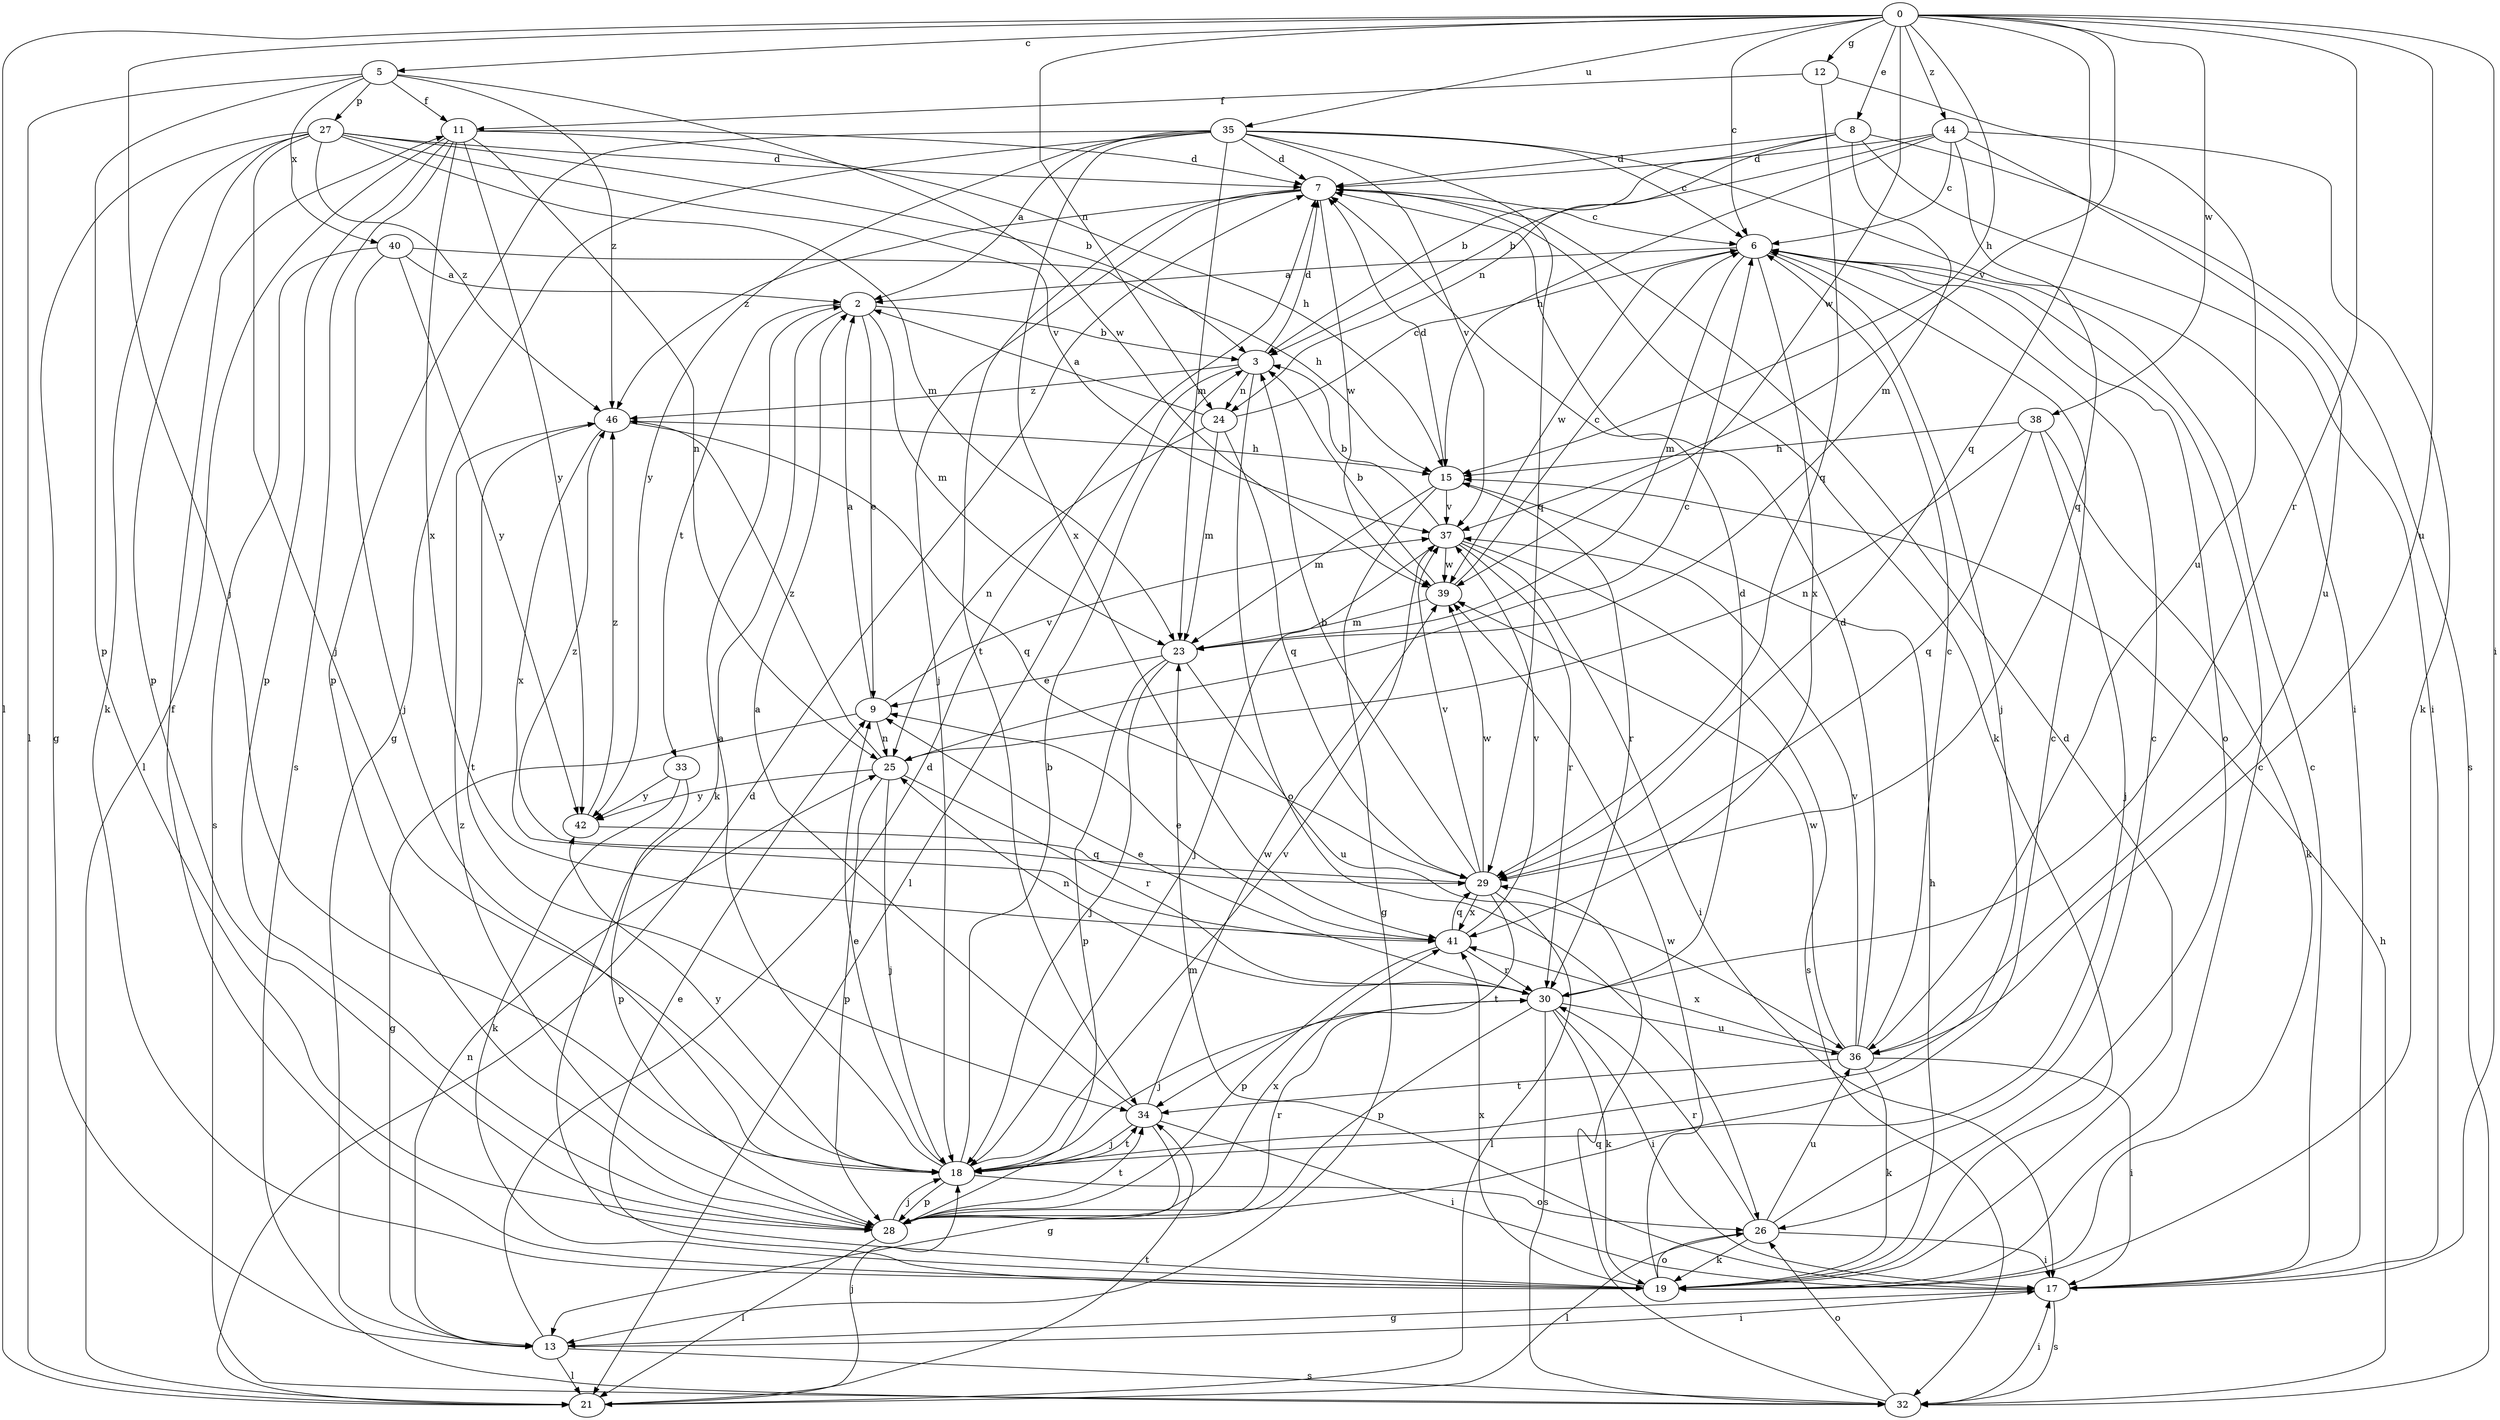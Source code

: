 strict digraph  {
0;
2;
3;
5;
6;
7;
8;
9;
11;
12;
13;
15;
17;
18;
19;
21;
23;
24;
25;
26;
27;
28;
29;
30;
32;
33;
34;
35;
36;
37;
38;
39;
40;
41;
42;
44;
46;
0 -> 5  [label=c];
0 -> 6  [label=c];
0 -> 8  [label=e];
0 -> 12  [label=g];
0 -> 15  [label=h];
0 -> 17  [label=i];
0 -> 18  [label=j];
0 -> 21  [label=l];
0 -> 24  [label=n];
0 -> 29  [label=q];
0 -> 30  [label=r];
0 -> 35  [label=u];
0 -> 36  [label=u];
0 -> 37  [label=v];
0 -> 38  [label=w];
0 -> 39  [label=w];
0 -> 44  [label=z];
2 -> 3  [label=b];
2 -> 9  [label=e];
2 -> 19  [label=k];
2 -> 23  [label=m];
2 -> 33  [label=t];
3 -> 7  [label=d];
3 -> 21  [label=l];
3 -> 24  [label=n];
3 -> 26  [label=o];
3 -> 46  [label=z];
5 -> 11  [label=f];
5 -> 21  [label=l];
5 -> 27  [label=p];
5 -> 28  [label=p];
5 -> 39  [label=w];
5 -> 40  [label=x];
5 -> 46  [label=z];
6 -> 2  [label=a];
6 -> 18  [label=j];
6 -> 23  [label=m];
6 -> 26  [label=o];
6 -> 39  [label=w];
6 -> 41  [label=x];
7 -> 6  [label=c];
7 -> 18  [label=j];
7 -> 19  [label=k];
7 -> 34  [label=t];
7 -> 39  [label=w];
7 -> 46  [label=z];
8 -> 3  [label=b];
8 -> 7  [label=d];
8 -> 17  [label=i];
8 -> 23  [label=m];
8 -> 24  [label=n];
8 -> 32  [label=s];
9 -> 2  [label=a];
9 -> 13  [label=g];
9 -> 25  [label=n];
9 -> 37  [label=v];
11 -> 7  [label=d];
11 -> 15  [label=h];
11 -> 21  [label=l];
11 -> 25  [label=n];
11 -> 28  [label=p];
11 -> 32  [label=s];
11 -> 41  [label=x];
11 -> 42  [label=y];
12 -> 11  [label=f];
12 -> 29  [label=q];
12 -> 36  [label=u];
13 -> 7  [label=d];
13 -> 17  [label=i];
13 -> 21  [label=l];
13 -> 25  [label=n];
13 -> 32  [label=s];
15 -> 7  [label=d];
15 -> 13  [label=g];
15 -> 23  [label=m];
15 -> 30  [label=r];
15 -> 37  [label=v];
17 -> 6  [label=c];
17 -> 13  [label=g];
17 -> 23  [label=m];
17 -> 32  [label=s];
18 -> 2  [label=a];
18 -> 3  [label=b];
18 -> 9  [label=e];
18 -> 26  [label=o];
18 -> 28  [label=p];
18 -> 34  [label=t];
18 -> 37  [label=v];
18 -> 42  [label=y];
19 -> 6  [label=c];
19 -> 7  [label=d];
19 -> 9  [label=e];
19 -> 11  [label=f];
19 -> 15  [label=h];
19 -> 26  [label=o];
19 -> 39  [label=w];
19 -> 41  [label=x];
21 -> 7  [label=d];
21 -> 18  [label=j];
21 -> 34  [label=t];
23 -> 9  [label=e];
23 -> 18  [label=j];
23 -> 28  [label=p];
23 -> 36  [label=u];
24 -> 2  [label=a];
24 -> 6  [label=c];
24 -> 23  [label=m];
24 -> 25  [label=n];
24 -> 29  [label=q];
25 -> 6  [label=c];
25 -> 18  [label=j];
25 -> 28  [label=p];
25 -> 30  [label=r];
25 -> 42  [label=y];
25 -> 46  [label=z];
26 -> 6  [label=c];
26 -> 17  [label=i];
26 -> 19  [label=k];
26 -> 21  [label=l];
26 -> 30  [label=r];
26 -> 36  [label=u];
27 -> 3  [label=b];
27 -> 7  [label=d];
27 -> 13  [label=g];
27 -> 18  [label=j];
27 -> 19  [label=k];
27 -> 23  [label=m];
27 -> 28  [label=p];
27 -> 37  [label=v];
27 -> 46  [label=z];
28 -> 6  [label=c];
28 -> 18  [label=j];
28 -> 21  [label=l];
28 -> 30  [label=r];
28 -> 34  [label=t];
28 -> 41  [label=x];
28 -> 46  [label=z];
29 -> 3  [label=b];
29 -> 21  [label=l];
29 -> 34  [label=t];
29 -> 37  [label=v];
29 -> 39  [label=w];
29 -> 41  [label=x];
29 -> 46  [label=z];
30 -> 7  [label=d];
30 -> 9  [label=e];
30 -> 17  [label=i];
30 -> 18  [label=j];
30 -> 19  [label=k];
30 -> 25  [label=n];
30 -> 28  [label=p];
30 -> 32  [label=s];
30 -> 36  [label=u];
32 -> 15  [label=h];
32 -> 17  [label=i];
32 -> 26  [label=o];
32 -> 29  [label=q];
33 -> 19  [label=k];
33 -> 28  [label=p];
33 -> 42  [label=y];
34 -> 2  [label=a];
34 -> 13  [label=g];
34 -> 17  [label=i];
34 -> 18  [label=j];
34 -> 39  [label=w];
35 -> 2  [label=a];
35 -> 6  [label=c];
35 -> 7  [label=d];
35 -> 13  [label=g];
35 -> 17  [label=i];
35 -> 23  [label=m];
35 -> 28  [label=p];
35 -> 29  [label=q];
35 -> 37  [label=v];
35 -> 41  [label=x];
35 -> 42  [label=y];
36 -> 6  [label=c];
36 -> 7  [label=d];
36 -> 17  [label=i];
36 -> 19  [label=k];
36 -> 34  [label=t];
36 -> 37  [label=v];
36 -> 39  [label=w];
36 -> 41  [label=x];
37 -> 3  [label=b];
37 -> 17  [label=i];
37 -> 18  [label=j];
37 -> 30  [label=r];
37 -> 32  [label=s];
37 -> 39  [label=w];
38 -> 15  [label=h];
38 -> 18  [label=j];
38 -> 19  [label=k];
38 -> 25  [label=n];
38 -> 29  [label=q];
39 -> 3  [label=b];
39 -> 6  [label=c];
39 -> 23  [label=m];
40 -> 2  [label=a];
40 -> 15  [label=h];
40 -> 18  [label=j];
40 -> 32  [label=s];
40 -> 42  [label=y];
41 -> 9  [label=e];
41 -> 28  [label=p];
41 -> 29  [label=q];
41 -> 30  [label=r];
41 -> 37  [label=v];
42 -> 29  [label=q];
42 -> 46  [label=z];
44 -> 3  [label=b];
44 -> 6  [label=c];
44 -> 7  [label=d];
44 -> 15  [label=h];
44 -> 19  [label=k];
44 -> 29  [label=q];
44 -> 36  [label=u];
46 -> 15  [label=h];
46 -> 29  [label=q];
46 -> 34  [label=t];
46 -> 41  [label=x];
}
